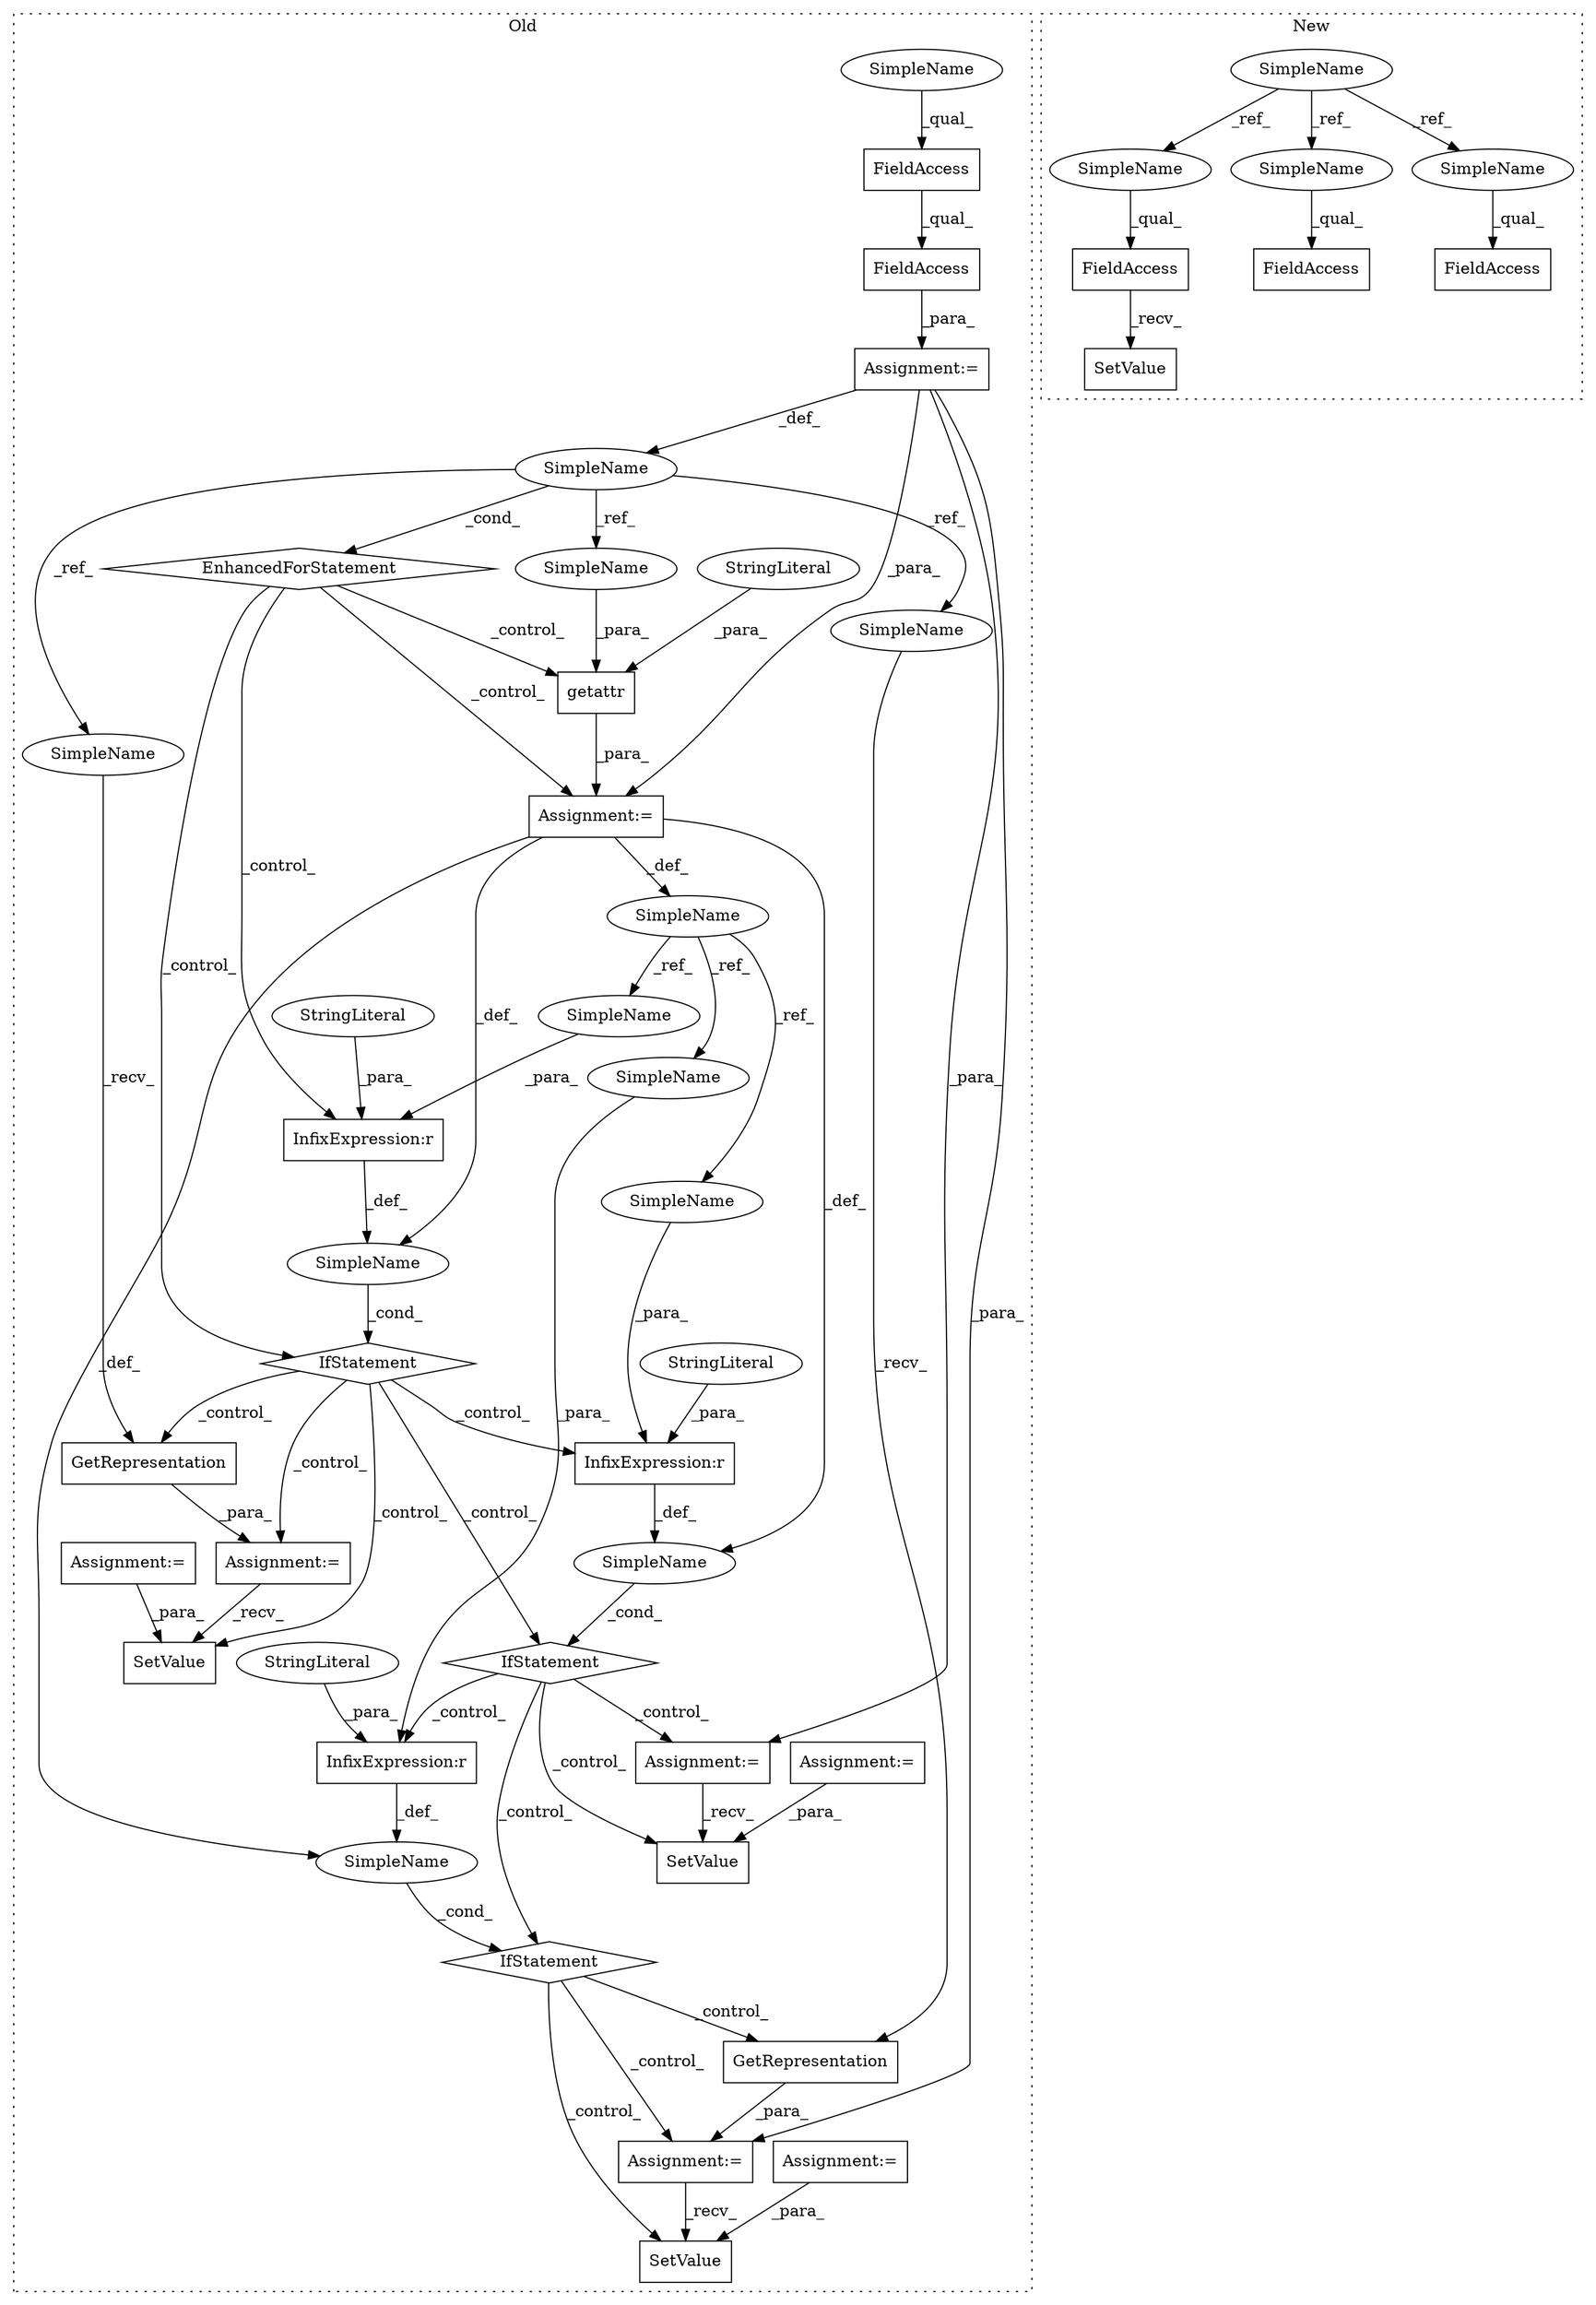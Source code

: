 digraph G {
subgraph cluster0 {
1 [label="EnhancedForStatement" a="70" s="6366,6459" l="53,2" shape="diamond"];
3 [label="getattr" a="32" s="6474,6500" l="8,1" shape="box"];
4 [label="SimpleName" a="42" s="6423" l="6" shape="ellipse"];
5 [label="StringLiteral" a="45" s="6489" l="6" shape="ellipse"];
6 [label="InfixExpression:r" a="27" s="6517" l="4" shape="box"];
7 [label="StringLiteral" a="45" s="6521" l="6" shape="ellipse"];
8 [label="SimpleName" a="42" s="6469" l="4" shape="ellipse"];
9 [label="InfixExpression:r" a="27" s="6765" l="4" shape="box"];
10 [label="StringLiteral" a="45" s="6769" l="6" shape="ellipse"];
11 [label="SimpleName" a="42" s="" l="" shape="ellipse"];
12 [label="InfixExpression:r" a="27" s="6641" l="4" shape="box"];
13 [label="StringLiteral" a="45" s="6645" l="6" shape="ellipse"];
14 [label="SimpleName" a="42" s="" l="" shape="ellipse"];
15 [label="SetValue" a="32" s="6845,6858" l="9,1" shape="box"];
16 [label="SimpleName" a="42" s="" l="" shape="ellipse"];
17 [label="GetRepresentation" a="32" s="6805" l="19" shape="box"];
19 [label="IfStatement" a="25" s="6509,6527" l="4,2" shape="diamond"];
20 [label="Assignment:=" a="7" s="6673" l="1" shape="box"];
21 [label="IfStatement" a="25" s="6633,6651" l="4,2" shape="diamond"];
22 [label="Assignment:=" a="7" s="6366,6459" l="53,2" shape="box"];
23 [label="FieldAccess" a="22" s="6432" l="27" shape="box"];
24 [label="FieldAccess" a="22" s="6432" l="12" shape="box"];
28 [label="IfStatement" a="25" s="6757,6775" l="4,2" shape="diamond"];
29 [label="Assignment:=" a="7" s="6549" l="1" shape="box"];
30 [label="SetValue" a="32" s="6597,6610" l="9,1" shape="box"];
31 [label="Assignment:=" a="7" s="6473" l="1" shape="box"];
32 [label="Assignment:=" a="7" s="6335" l="1" shape="box"];
33 [label="SetValue" a="32" s="6721,6734" l="9,1" shape="box"];
34 [label="Assignment:=" a="7" s="6265" l="1" shape="box"];
35 [label="Assignment:=" a="7" s="6300" l="1" shape="box"];
36 [label="Assignment:=" a="7" s="6797" l="1" shape="box"];
37 [label="GetRepresentation" a="32" s="6557" l="19" shape="box"];
41 [label="SimpleName" a="42" s="6798" l="6" shape="ellipse"];
42 [label="SimpleName" a="42" s="6550" l="6" shape="ellipse"];
43 [label="SimpleName" a="42" s="6482" l="6" shape="ellipse"];
44 [label="SimpleName" a="42" s="6761" l="4" shape="ellipse"];
45 [label="SimpleName" a="42" s="6513" l="4" shape="ellipse"];
46 [label="SimpleName" a="42" s="6637" l="4" shape="ellipse"];
47 [label="SimpleName" a="42" s="6432" l="4" shape="ellipse"];
label = "Old";
style="dotted";
}
subgraph cluster1 {
2 [label="SetValue" a="32" s="5949,5961" l="9,1" shape="box"];
18 [label="FieldAccess" a="22" s="5926" l="22" shape="box"];
25 [label="SimpleName" a="42" s="5633" l="4" shape="ellipse"];
26 [label="FieldAccess" a="22" s="5782" l="9" shape="box"];
27 [label="FieldAccess" a="22" s="5816" l="9" shape="box"];
38 [label="SimpleName" a="42" s="5926" l="4" shape="ellipse"];
39 [label="SimpleName" a="42" s="5816" l="4" shape="ellipse"];
40 [label="SimpleName" a="42" s="5782" l="4" shape="ellipse"];
label = "New";
style="dotted";
}
1 -> 6 [label="_control_"];
1 -> 31 [label="_control_"];
1 -> 19 [label="_control_"];
1 -> 3 [label="_control_"];
3 -> 31 [label="_para_"];
4 -> 43 [label="_ref_"];
4 -> 1 [label="_cond_"];
4 -> 41 [label="_ref_"];
4 -> 42 [label="_ref_"];
5 -> 3 [label="_para_"];
6 -> 11 [label="_def_"];
7 -> 6 [label="_para_"];
8 -> 45 [label="_ref_"];
8 -> 46 [label="_ref_"];
8 -> 44 [label="_ref_"];
9 -> 16 [label="_def_"];
10 -> 9 [label="_para_"];
11 -> 19 [label="_cond_"];
12 -> 14 [label="_def_"];
13 -> 12 [label="_para_"];
14 -> 21 [label="_cond_"];
16 -> 28 [label="_cond_"];
17 -> 36 [label="_para_"];
18 -> 2 [label="_recv_"];
19 -> 30 [label="_control_"];
19 -> 29 [label="_control_"];
19 -> 37 [label="_control_"];
19 -> 21 [label="_control_"];
19 -> 12 [label="_control_"];
20 -> 33 [label="_recv_"];
21 -> 28 [label="_control_"];
21 -> 20 [label="_control_"];
21 -> 33 [label="_control_"];
21 -> 9 [label="_control_"];
22 -> 36 [label="_para_"];
22 -> 20 [label="_para_"];
22 -> 31 [label="_para_"];
22 -> 4 [label="_def_"];
23 -> 22 [label="_para_"];
24 -> 23 [label="_qual_"];
25 -> 39 [label="_ref_"];
25 -> 40 [label="_ref_"];
25 -> 38 [label="_ref_"];
28 -> 17 [label="_control_"];
28 -> 36 [label="_control_"];
28 -> 15 [label="_control_"];
29 -> 30 [label="_recv_"];
31 -> 14 [label="_def_"];
31 -> 16 [label="_def_"];
31 -> 11 [label="_def_"];
31 -> 8 [label="_def_"];
32 -> 15 [label="_para_"];
34 -> 30 [label="_para_"];
35 -> 33 [label="_para_"];
36 -> 15 [label="_recv_"];
37 -> 29 [label="_para_"];
38 -> 18 [label="_qual_"];
39 -> 27 [label="_qual_"];
40 -> 26 [label="_qual_"];
41 -> 17 [label="_recv_"];
42 -> 37 [label="_recv_"];
43 -> 3 [label="_para_"];
44 -> 9 [label="_para_"];
45 -> 6 [label="_para_"];
46 -> 12 [label="_para_"];
47 -> 24 [label="_qual_"];
}